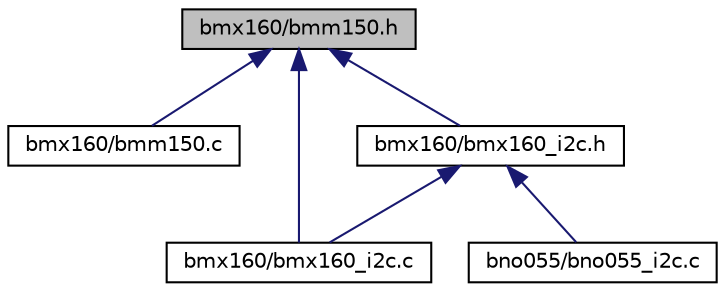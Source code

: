 digraph "bmx160/bmm150.h"
{
  edge [fontname="Helvetica",fontsize="10",labelfontname="Helvetica",labelfontsize="10"];
  node [fontname="Helvetica",fontsize="10",shape=record];
  Node1 [label="bmx160/bmm150.h",height=0.2,width=0.4,color="black", fillcolor="grey75", style="filled", fontcolor="black"];
  Node1 -> Node2 [dir="back",color="midnightblue",fontsize="10",style="solid",fontname="Helvetica"];
  Node2 [label="bmx160/bmm150.c",height=0.2,width=0.4,color="black", fillcolor="white", style="filled",URL="$bmm150_8c.html",tooltip="Sensor driver for BMM150 sensor. "];
  Node1 -> Node3 [dir="back",color="midnightblue",fontsize="10",style="solid",fontname="Helvetica"];
  Node3 [label="bmx160/bmx160_i2c.c",height=0.2,width=0.4,color="black", fillcolor="white", style="filled",URL="$bmx160__i2c_8c.html",tooltip="BMX160 Driver funcs. "];
  Node1 -> Node4 [dir="back",color="midnightblue",fontsize="10",style="solid",fontname="Helvetica"];
  Node4 [label="bmx160/bmx160_i2c.h",height=0.2,width=0.4,color="black", fillcolor="white", style="filled",URL="$bmx160__i2c_8h.html",tooltip="BMX160 Driver macros and structures. "];
  Node4 -> Node3 [dir="back",color="midnightblue",fontsize="10",style="solid",fontname="Helvetica"];
  Node4 -> Node5 [dir="back",color="midnightblue",fontsize="10",style="solid",fontname="Helvetica"];
  Node5 [label="bno055/bno055_i2c.c",height=0.2,width=0.4,color="black", fillcolor="white", style="filled",URL="$bno055__i2c_8c.html",tooltip="BNO055 Driver funcs. "];
}
